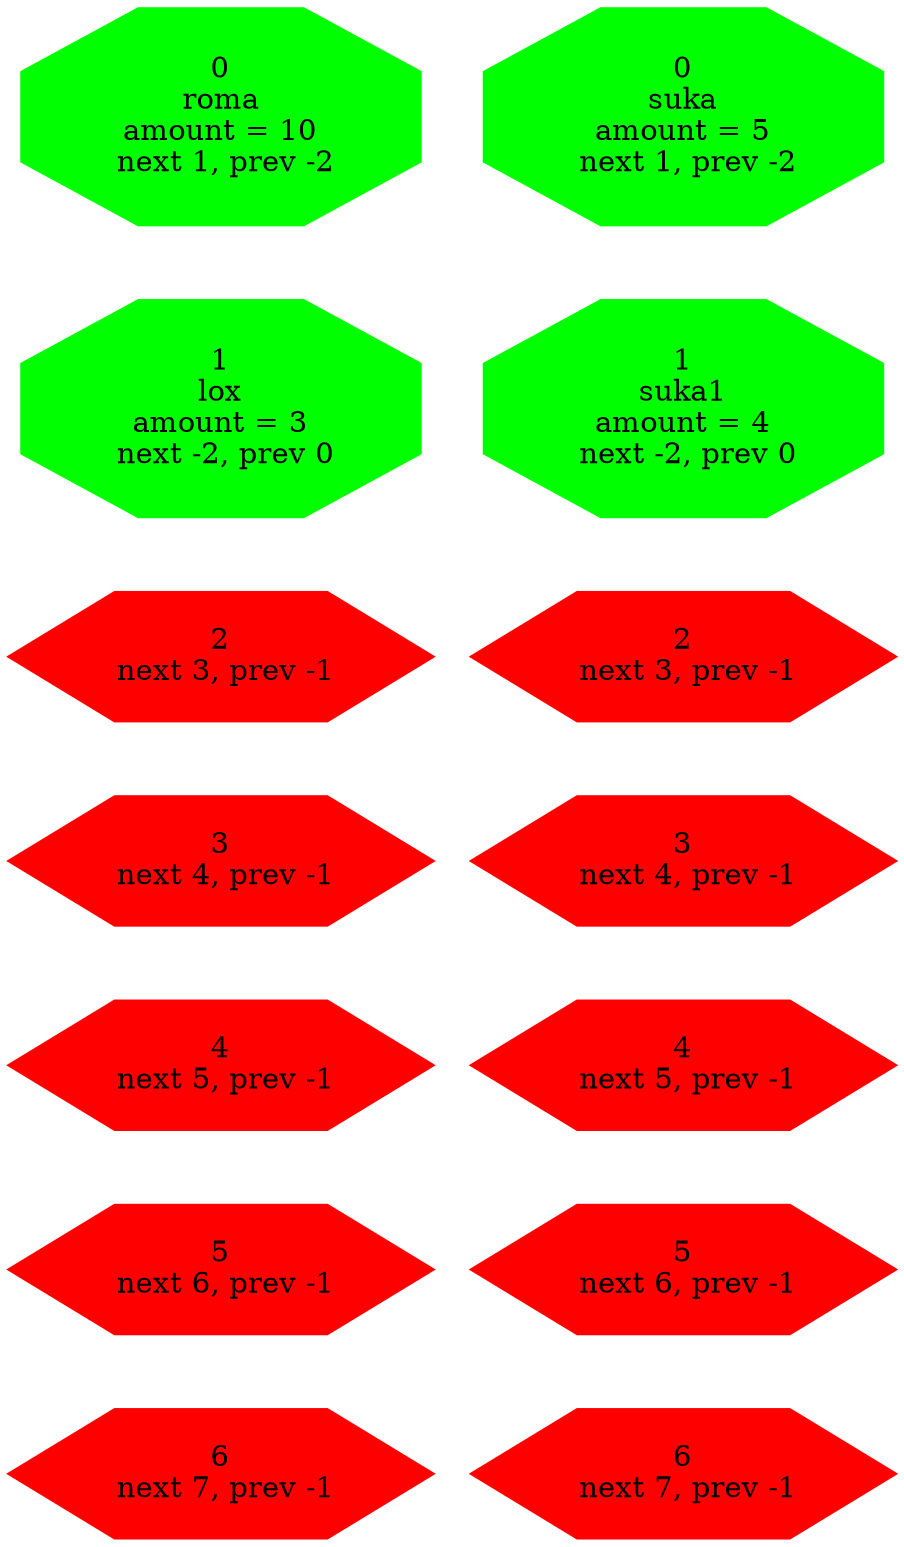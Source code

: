 digraph G{
rankdir=UD;
-387920096 [color = "green", style = "filled", fillcolor = "green",label =" 0 \nroma
amount = 10
 next 1, prev -2",shape = "octagon"];
-387920072 [color = "green", style = "filled", fillcolor = "green",label =" 1 \nlox
amount = 3
 next -2, prev 0",shape = "octagon"];
-387920048 [color = "red", style = "filled", fillcolor = "red",label =" 2 \n next 3, prev -1",shape = "hexagon"];
-387920024 [color = "red", style = "filled", fillcolor = "red",label =" 3 \n next 4, prev -1",shape = "hexagon"];
-387920000 [color = "red", style = "filled", fillcolor = "red",label =" 4 \n next 5, prev -1",shape = "hexagon"];
-387919976 [color = "red", style = "filled", fillcolor = "red",label =" 5 \n next 6, prev -1",shape = "hexagon"];
-387919952 [color = "red", style = "filled", fillcolor = "red",label =" 6 \n next 7, prev -1",shape = "hexagon"];
-387920096 -> -387920072[style = "invis"];
-387920072 -> -387920048[style = "invis"];
-387920048 -> -387920024[style = "invis"];
-387920024 -> -387920000[style = "invis"];
-387920000 -> -387919976[style = "invis"];
-387919976 -> -387919952[style = "invis"];
-387919920 [color = "green", style = "filled", fillcolor = "green",label =" 0 \nsuka
amount = 5
 next 1, prev -2",shape = "octagon"];
-387919896 [color = "green", style = "filled", fillcolor = "green",label =" 1 \nsuka1
amount = 4
 next -2, prev 0",shape = "octagon"];
-387919872 [color = "red", style = "filled", fillcolor = "red",label =" 2 \n next 3, prev -1",shape = "hexagon"];
-387919848 [color = "red", style = "filled", fillcolor = "red",label =" 3 \n next 4, prev -1",shape = "hexagon"];
-387919824 [color = "red", style = "filled", fillcolor = "red",label =" 4 \n next 5, prev -1",shape = "hexagon"];
-387919800 [color = "red", style = "filled", fillcolor = "red",label =" 5 \n next 6, prev -1",shape = "hexagon"];
-387919776 [color = "red", style = "filled", fillcolor = "red",label =" 6 \n next 7, prev -1",shape = "hexagon"];
-387919920 -> -387919896[style = "invis"];
-387919896 -> -387919872[style = "invis"];
-387919872 -> -387919848[style = "invis"];
-387919848 -> -387919824[style = "invis"];
-387919824 -> -387919800[style = "invis"];
-387919800 -> -387919776[style = "invis"];
}